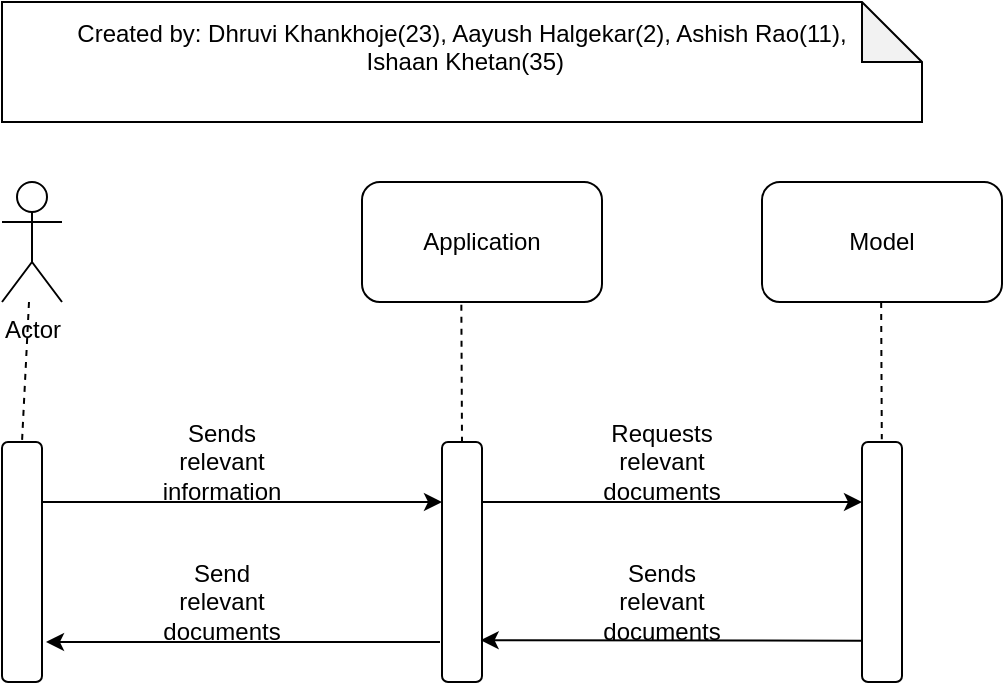 <mxfile version="14.6.6" type="github" pages="2"><diagram id="00MQPMrcNSDIFYsgVaVk" name="Page-1"><mxGraphModel dx="716" dy="378" grid="1" gridSize="10" guides="1" tooltips="1" connect="1" arrows="1" fold="1" page="1" pageScale="1" pageWidth="827" pageHeight="1169" math="0" shadow="0"><root><mxCell id="0"/><mxCell id="1" parent="0"/><mxCell id="gAnLOvwSJcXtLlbk8rEZ-1" value="Actor" style="shape=umlActor;verticalLabelPosition=bottom;verticalAlign=top;html=1;outlineConnect=0;" vertex="1" parent="1"><mxGeometry x="90" y="100" width="30" height="60" as="geometry"/></mxCell><mxCell id="gAnLOvwSJcXtLlbk8rEZ-2" value="Application" style="rounded=1;whiteSpace=wrap;html=1;" vertex="1" parent="1"><mxGeometry x="270" y="100" width="120" height="60" as="geometry"/></mxCell><mxCell id="gAnLOvwSJcXtLlbk8rEZ-3" value="" style="rounded=1;whiteSpace=wrap;html=1;direction=south;" vertex="1" parent="1"><mxGeometry x="90" y="230" width="20" height="120" as="geometry"/></mxCell><mxCell id="gAnLOvwSJcXtLlbk8rEZ-4" value="" style="rounded=1;whiteSpace=wrap;html=1;direction=south;" vertex="1" parent="1"><mxGeometry x="310" y="230" width="20" height="120" as="geometry"/></mxCell><mxCell id="gAnLOvwSJcXtLlbk8rEZ-5" value="" style="endArrow=classic;html=1;exitX=0.25;exitY=0;exitDx=0;exitDy=0;" edge="1" parent="1" source="gAnLOvwSJcXtLlbk8rEZ-3"><mxGeometry width="50" height="50" relative="1" as="geometry"><mxPoint x="390" y="310" as="sourcePoint"/><mxPoint x="310" y="260" as="targetPoint"/></mxGeometry></mxCell><mxCell id="gAnLOvwSJcXtLlbk8rEZ-6" value="Sends relevant information" style="text;html=1;strokeColor=none;fillColor=none;align=center;verticalAlign=middle;whiteSpace=wrap;rounded=0;" vertex="1" parent="1"><mxGeometry x="180" y="230" width="40" height="20" as="geometry"/></mxCell><mxCell id="gAnLOvwSJcXtLlbk8rEZ-7" style="edgeStyle=orthogonalEdgeStyle;rounded=0;orthogonalLoop=1;jettySize=auto;html=1;exitX=0.5;exitY=1;exitDx=0;exitDy=0;" edge="1" parent="1" source="gAnLOvwSJcXtLlbk8rEZ-6" target="gAnLOvwSJcXtLlbk8rEZ-6"><mxGeometry relative="1" as="geometry"/></mxCell><mxCell id="gAnLOvwSJcXtLlbk8rEZ-9" value="" style="endArrow=classic;html=1;" edge="1" parent="1"><mxGeometry width="50" height="50" relative="1" as="geometry"><mxPoint x="309" y="330" as="sourcePoint"/><mxPoint x="112" y="330" as="targetPoint"/></mxGeometry></mxCell><mxCell id="gAnLOvwSJcXtLlbk8rEZ-10" value="Send relevant documents" style="text;html=1;strokeColor=none;fillColor=none;align=center;verticalAlign=middle;whiteSpace=wrap;rounded=0;" vertex="1" parent="1"><mxGeometry x="180" y="300" width="40" height="20" as="geometry"/></mxCell><mxCell id="gAnLOvwSJcXtLlbk8rEZ-11" value="" style="endArrow=none;dashed=1;html=1;exitX=0.414;exitY=1.023;exitDx=0;exitDy=0;exitPerimeter=0;entryX=0;entryY=0.5;entryDx=0;entryDy=0;" edge="1" parent="1" source="gAnLOvwSJcXtLlbk8rEZ-2" target="gAnLOvwSJcXtLlbk8rEZ-4"><mxGeometry width="50" height="50" relative="1" as="geometry"><mxPoint x="720" y="450" as="sourcePoint"/><mxPoint x="370" y="240" as="targetPoint"/></mxGeometry></mxCell><mxCell id="gAnLOvwSJcXtLlbk8rEZ-12" value="" style="endArrow=none;dashed=1;html=1;entryX=0;entryY=0.5;entryDx=0;entryDy=0;" edge="1" parent="1" source="gAnLOvwSJcXtLlbk8rEZ-1" target="gAnLOvwSJcXtLlbk8rEZ-3"><mxGeometry width="50" height="50" relative="1" as="geometry"><mxPoint x="100" y="200" as="sourcePoint"/><mxPoint x="100.32" y="268.62" as="targetPoint"/></mxGeometry></mxCell><mxCell id="gAnLOvwSJcXtLlbk8rEZ-13" value="Created by: Dhruvi Khankhoje(23), Aayush Halgekar(2), Ashish Rao(11),&lt;br&gt;&amp;nbsp;Ishaan Khetan(35)&lt;br&gt;&amp;nbsp;" style="shape=note;whiteSpace=wrap;html=1;backgroundOutline=1;darkOpacity=0.05;" vertex="1" parent="1"><mxGeometry x="90" y="10" width="460" height="60" as="geometry"/></mxCell><mxCell id="gAnLOvwSJcXtLlbk8rEZ-14" value="Model" style="rounded=1;whiteSpace=wrap;html=1;" vertex="1" parent="1"><mxGeometry x="470" y="100" width="120" height="60" as="geometry"/></mxCell><mxCell id="gAnLOvwSJcXtLlbk8rEZ-15" value="" style="rounded=1;whiteSpace=wrap;html=1;direction=south;" vertex="1" parent="1"><mxGeometry x="520" y="230" width="20" height="120" as="geometry"/></mxCell><mxCell id="gAnLOvwSJcXtLlbk8rEZ-16" value="" style="endArrow=classic;html=1;exitX=0.25;exitY=0;exitDx=0;exitDy=0;entryX=0.25;entryY=1;entryDx=0;entryDy=0;" edge="1" parent="1" source="gAnLOvwSJcXtLlbk8rEZ-4" target="gAnLOvwSJcXtLlbk8rEZ-15"><mxGeometry width="50" height="50" relative="1" as="geometry"><mxPoint x="360" y="350" as="sourcePoint"/><mxPoint x="410" y="300" as="targetPoint"/></mxGeometry></mxCell><mxCell id="gAnLOvwSJcXtLlbk8rEZ-17" value="Requests relevant documents" style="text;html=1;strokeColor=none;fillColor=none;align=center;verticalAlign=middle;whiteSpace=wrap;rounded=0;" vertex="1" parent="1"><mxGeometry x="400" y="230" width="40" height="20" as="geometry"/></mxCell><mxCell id="gAnLOvwSJcXtLlbk8rEZ-19" value="" style="endArrow=classic;html=1;entryX=0.826;entryY=0.034;entryDx=0;entryDy=0;entryPerimeter=0;exitX=0.828;exitY=1.014;exitDx=0;exitDy=0;exitPerimeter=0;" edge="1" parent="1" source="gAnLOvwSJcXtLlbk8rEZ-15" target="gAnLOvwSJcXtLlbk8rEZ-4"><mxGeometry width="50" height="50" relative="1" as="geometry"><mxPoint x="360" y="340" as="sourcePoint"/><mxPoint x="410" y="290" as="targetPoint"/></mxGeometry></mxCell><mxCell id="gAnLOvwSJcXtLlbk8rEZ-20" value="Sends relevant documents" style="text;html=1;strokeColor=none;fillColor=none;align=center;verticalAlign=middle;whiteSpace=wrap;rounded=0;" vertex="1" parent="1"><mxGeometry x="400" y="300" width="40" height="20" as="geometry"/></mxCell><mxCell id="gAnLOvwSJcXtLlbk8rEZ-22" value="" style="endArrow=none;dashed=1;html=1;exitX=0.414;exitY=1.023;exitDx=0;exitDy=0;exitPerimeter=0;entryX=0;entryY=0.5;entryDx=0;entryDy=0;" edge="1" parent="1"><mxGeometry width="50" height="50" relative="1" as="geometry"><mxPoint x="529.58" y="160" as="sourcePoint"/><mxPoint x="529.9" y="228.62" as="targetPoint"/></mxGeometry></mxCell><mxCell id="gAnLOvwSJcXtLlbk8rEZ-23" style="edgeStyle=orthogonalEdgeStyle;rounded=0;orthogonalLoop=1;jettySize=auto;html=1;exitX=0.5;exitY=1;exitDx=0;exitDy=0;exitPerimeter=0;" edge="1" parent="1" source="gAnLOvwSJcXtLlbk8rEZ-13" target="gAnLOvwSJcXtLlbk8rEZ-13"><mxGeometry relative="1" as="geometry"/></mxCell><mxCell id="gAnLOvwSJcXtLlbk8rEZ-24" style="edgeStyle=orthogonalEdgeStyle;rounded=0;orthogonalLoop=1;jettySize=auto;html=1;exitX=0.5;exitY=1;exitDx=0;exitDy=0;exitPerimeter=0;" edge="1" parent="1" source="gAnLOvwSJcXtLlbk8rEZ-13" target="gAnLOvwSJcXtLlbk8rEZ-13"><mxGeometry relative="1" as="geometry"/></mxCell></root></mxGraphModel></diagram><diagram id="UmFYU-orr_nvWtnA_qLD" name="Page-2"><mxGraphModel dx="865" dy="457" grid="1" gridSize="10" guides="1" tooltips="1" connect="1" arrows="1" fold="1" page="1" pageScale="1" pageWidth="827" pageHeight="1169" math="0" shadow="0"><root><mxCell id="NPBLe0_TlnbwwwRlPYlt-0"/><mxCell id="NPBLe0_TlnbwwwRlPYlt-1" parent="NPBLe0_TlnbwwwRlPYlt-0"/><mxCell id="NPBLe0_TlnbwwwRlPYlt-2" value="User" style="rounded=0;whiteSpace=wrap;html=1;" vertex="1" parent="NPBLe0_TlnbwwwRlPYlt-1"><mxGeometry x="660" y="120" width="120" height="60" as="geometry"/></mxCell><mxCell id="NPBLe0_TlnbwwwRlPYlt-3" value="Application" style="rounded=0;whiteSpace=wrap;html=1;" vertex="1" parent="NPBLe0_TlnbwwwRlPYlt-1"><mxGeometry x="400" y="120" width="120" height="60" as="geometry"/></mxCell><mxCell id="NPBLe0_TlnbwwwRlPYlt-4" value="" style="endArrow=none;html=1;entryX=1;entryY=0.5;entryDx=0;entryDy=0;exitX=0;exitY=0.5;exitDx=0;exitDy=0;" edge="1" parent="NPBLe0_TlnbwwwRlPYlt-1" source="NPBLe0_TlnbwwwRlPYlt-2" target="NPBLe0_TlnbwwwRlPYlt-3"><mxGeometry width="50" height="50" relative="1" as="geometry"><mxPoint x="380" y="240" as="sourcePoint"/><mxPoint x="430" y="190" as="targetPoint"/></mxGeometry></mxCell><mxCell id="NPBLe0_TlnbwwwRlPYlt-5" value="" style="endArrow=classic;html=1;" edge="1" parent="NPBLe0_TlnbwwwRlPYlt-1"><mxGeometry width="50" height="50" relative="1" as="geometry"><mxPoint x="550" y="170" as="sourcePoint"/><mxPoint x="620" y="170" as="targetPoint"/></mxGeometry></mxCell><mxCell id="NPBLe0_TlnbwwwRlPYlt-6" value="" style="endArrow=classic;html=1;" edge="1" parent="NPBLe0_TlnbwwwRlPYlt-1"><mxGeometry width="50" height="50" relative="1" as="geometry"><mxPoint x="620" y="130" as="sourcePoint"/><mxPoint x="550" y="130" as="targetPoint"/></mxGeometry></mxCell><mxCell id="NPBLe0_TlnbwwwRlPYlt-7" value="Model" style="rounded=0;whiteSpace=wrap;html=1;" vertex="1" parent="NPBLe0_TlnbwwwRlPYlt-1"><mxGeometry x="190" y="120" width="120" height="60" as="geometry"/></mxCell><mxCell id="NPBLe0_TlnbwwwRlPYlt-8" value="" style="endArrow=none;html=1;exitX=0;exitY=0.5;exitDx=0;exitDy=0;entryX=1;entryY=0.5;entryDx=0;entryDy=0;" edge="1" parent="NPBLe0_TlnbwwwRlPYlt-1" source="NPBLe0_TlnbwwwRlPYlt-3" target="NPBLe0_TlnbwwwRlPYlt-7"><mxGeometry width="50" height="50" relative="1" as="geometry"><mxPoint x="480" y="210" as="sourcePoint"/><mxPoint x="530" y="160" as="targetPoint"/></mxGeometry></mxCell><mxCell id="NPBLe0_TlnbwwwRlPYlt-9" value="" style="endArrow=classic;html=1;" edge="1" parent="NPBLe0_TlnbwwwRlPYlt-1"><mxGeometry width="50" height="50" relative="1" as="geometry"><mxPoint x="330" y="170" as="sourcePoint"/><mxPoint x="380" y="170" as="targetPoint"/></mxGeometry></mxCell><mxCell id="NPBLe0_TlnbwwwRlPYlt-10" value="" style="endArrow=classic;html=1;" edge="1" parent="NPBLe0_TlnbwwwRlPYlt-1"><mxGeometry width="50" height="50" relative="1" as="geometry"><mxPoint x="380" y="130" as="sourcePoint"/><mxPoint x="330" y="130" as="targetPoint"/></mxGeometry></mxCell><mxCell id="NPBLe0_TlnbwwwRlPYlt-11" value="1.Request Information()&lt;br&gt;6. Terminate()" style="text;html=1;strokeColor=none;fillColor=none;align=center;verticalAlign=middle;whiteSpace=wrap;rounded=0;" vertex="1" parent="NPBLe0_TlnbwwwRlPYlt-1"><mxGeometry x="520" y="190" width="140" height="20" as="geometry"/></mxCell><mxCell id="NPBLe0_TlnbwwwRlPYlt-12" value="2. Enter Information()" style="text;html=1;strokeColor=none;fillColor=none;align=center;verticalAlign=middle;whiteSpace=wrap;rounded=0;" vertex="1" parent="NPBLe0_TlnbwwwRlPYlt-1"><mxGeometry x="520" y="90" width="140" height="20" as="geometry"/></mxCell><mxCell id="NPBLe0_TlnbwwwRlPYlt-13" value="3. Request Information()&lt;br&gt;5. Send relevant Documents with summary()" style="text;html=1;strokeColor=none;fillColor=none;align=center;verticalAlign=middle;whiteSpace=wrap;rounded=0;" vertex="1" parent="NPBLe0_TlnbwwwRlPYlt-1"><mxGeometry x="270" y="200" width="170" height="20" as="geometry"/></mxCell><mxCell id="NPBLe0_TlnbwwwRlPYlt-17" value="4. Send Information()" style="text;html=1;strokeColor=none;fillColor=none;align=center;verticalAlign=middle;whiteSpace=wrap;rounded=0;" vertex="1" parent="NPBLe0_TlnbwwwRlPYlt-1"><mxGeometry x="290" y="90" width="140" height="20" as="geometry"/></mxCell><mxCell id="KkNnFSETL60K0H2yuDe7-0" value="Created by: Dhruvi Khankhoje(23), Aayush Halgekar(2), Ashish Rao(11),&lt;br&gt;&amp;nbsp;Ishaan Khetan(35)&lt;br&gt;&amp;nbsp;" style="shape=note;whiteSpace=wrap;html=1;backgroundOutline=1;darkOpacity=0.05;" vertex="1" parent="NPBLe0_TlnbwwwRlPYlt-1"><mxGeometry x="260" y="10" width="460" height="60" as="geometry"/></mxCell></root></mxGraphModel></diagram></mxfile>